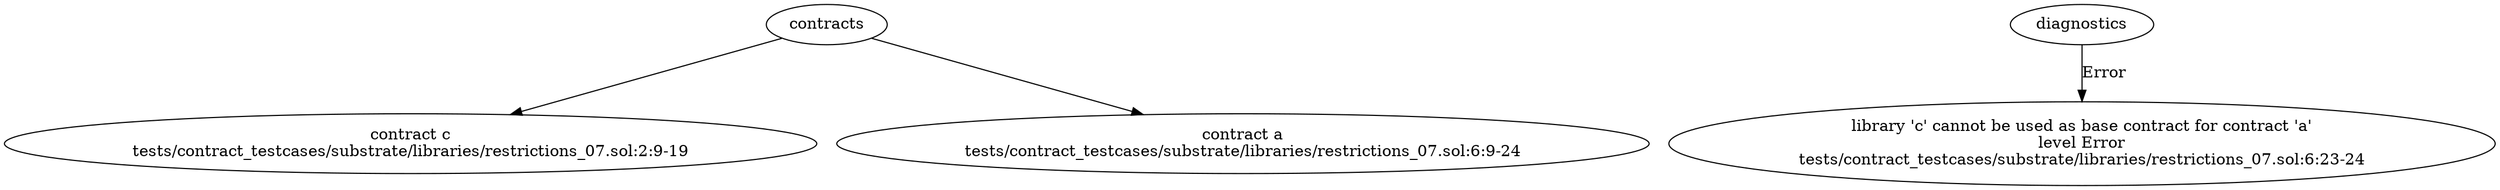strict digraph "tests/contract_testcases/substrate/libraries/restrictions_07.sol" {
	contract [label="contract c\ntests/contract_testcases/substrate/libraries/restrictions_07.sol:2:9-19"]
	contract_3 [label="contract a\ntests/contract_testcases/substrate/libraries/restrictions_07.sol:6:9-24"]
	diagnostic [label="library 'c' cannot be used as base contract for contract 'a'\nlevel Error\ntests/contract_testcases/substrate/libraries/restrictions_07.sol:6:23-24"]
	contracts -> contract
	contracts -> contract_3
	diagnostics -> diagnostic [label="Error"]
}

